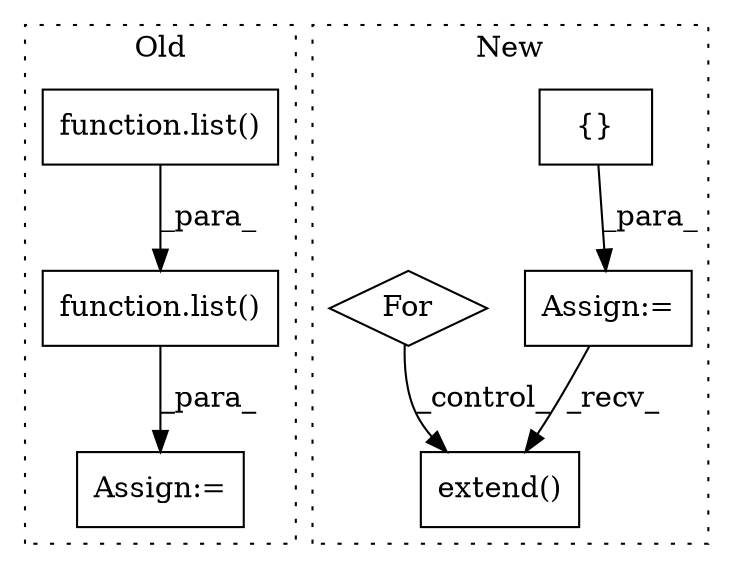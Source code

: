 digraph G {
subgraph cluster0 {
1 [label="function.list()" a="75" s="3204,3252" l="5,1" shape="box"];
6 [label="Assign:=" a="68" s="3201" l="3" shape="box"];
7 [label="function.list()" a="75" s="3220,3250" l="5,1" shape="box"];
label = "Old";
style="dotted";
}
subgraph cluster1 {
2 [label="extend()" a="75" s="3810,3866" l="14,1" shape="box"];
3 [label="{}" a="59" s="3442,3442" l="2,1" shape="box"];
4 [label="Assign:=" a="68" s="3416" l="26" shape="box"];
5 [label="For" a="107" s="3710,3734" l="4,18" shape="diamond"];
label = "New";
style="dotted";
}
1 -> 6 [label="_para_"];
3 -> 4 [label="_para_"];
4 -> 2 [label="_recv_"];
5 -> 2 [label="_control_"];
7 -> 1 [label="_para_"];
}